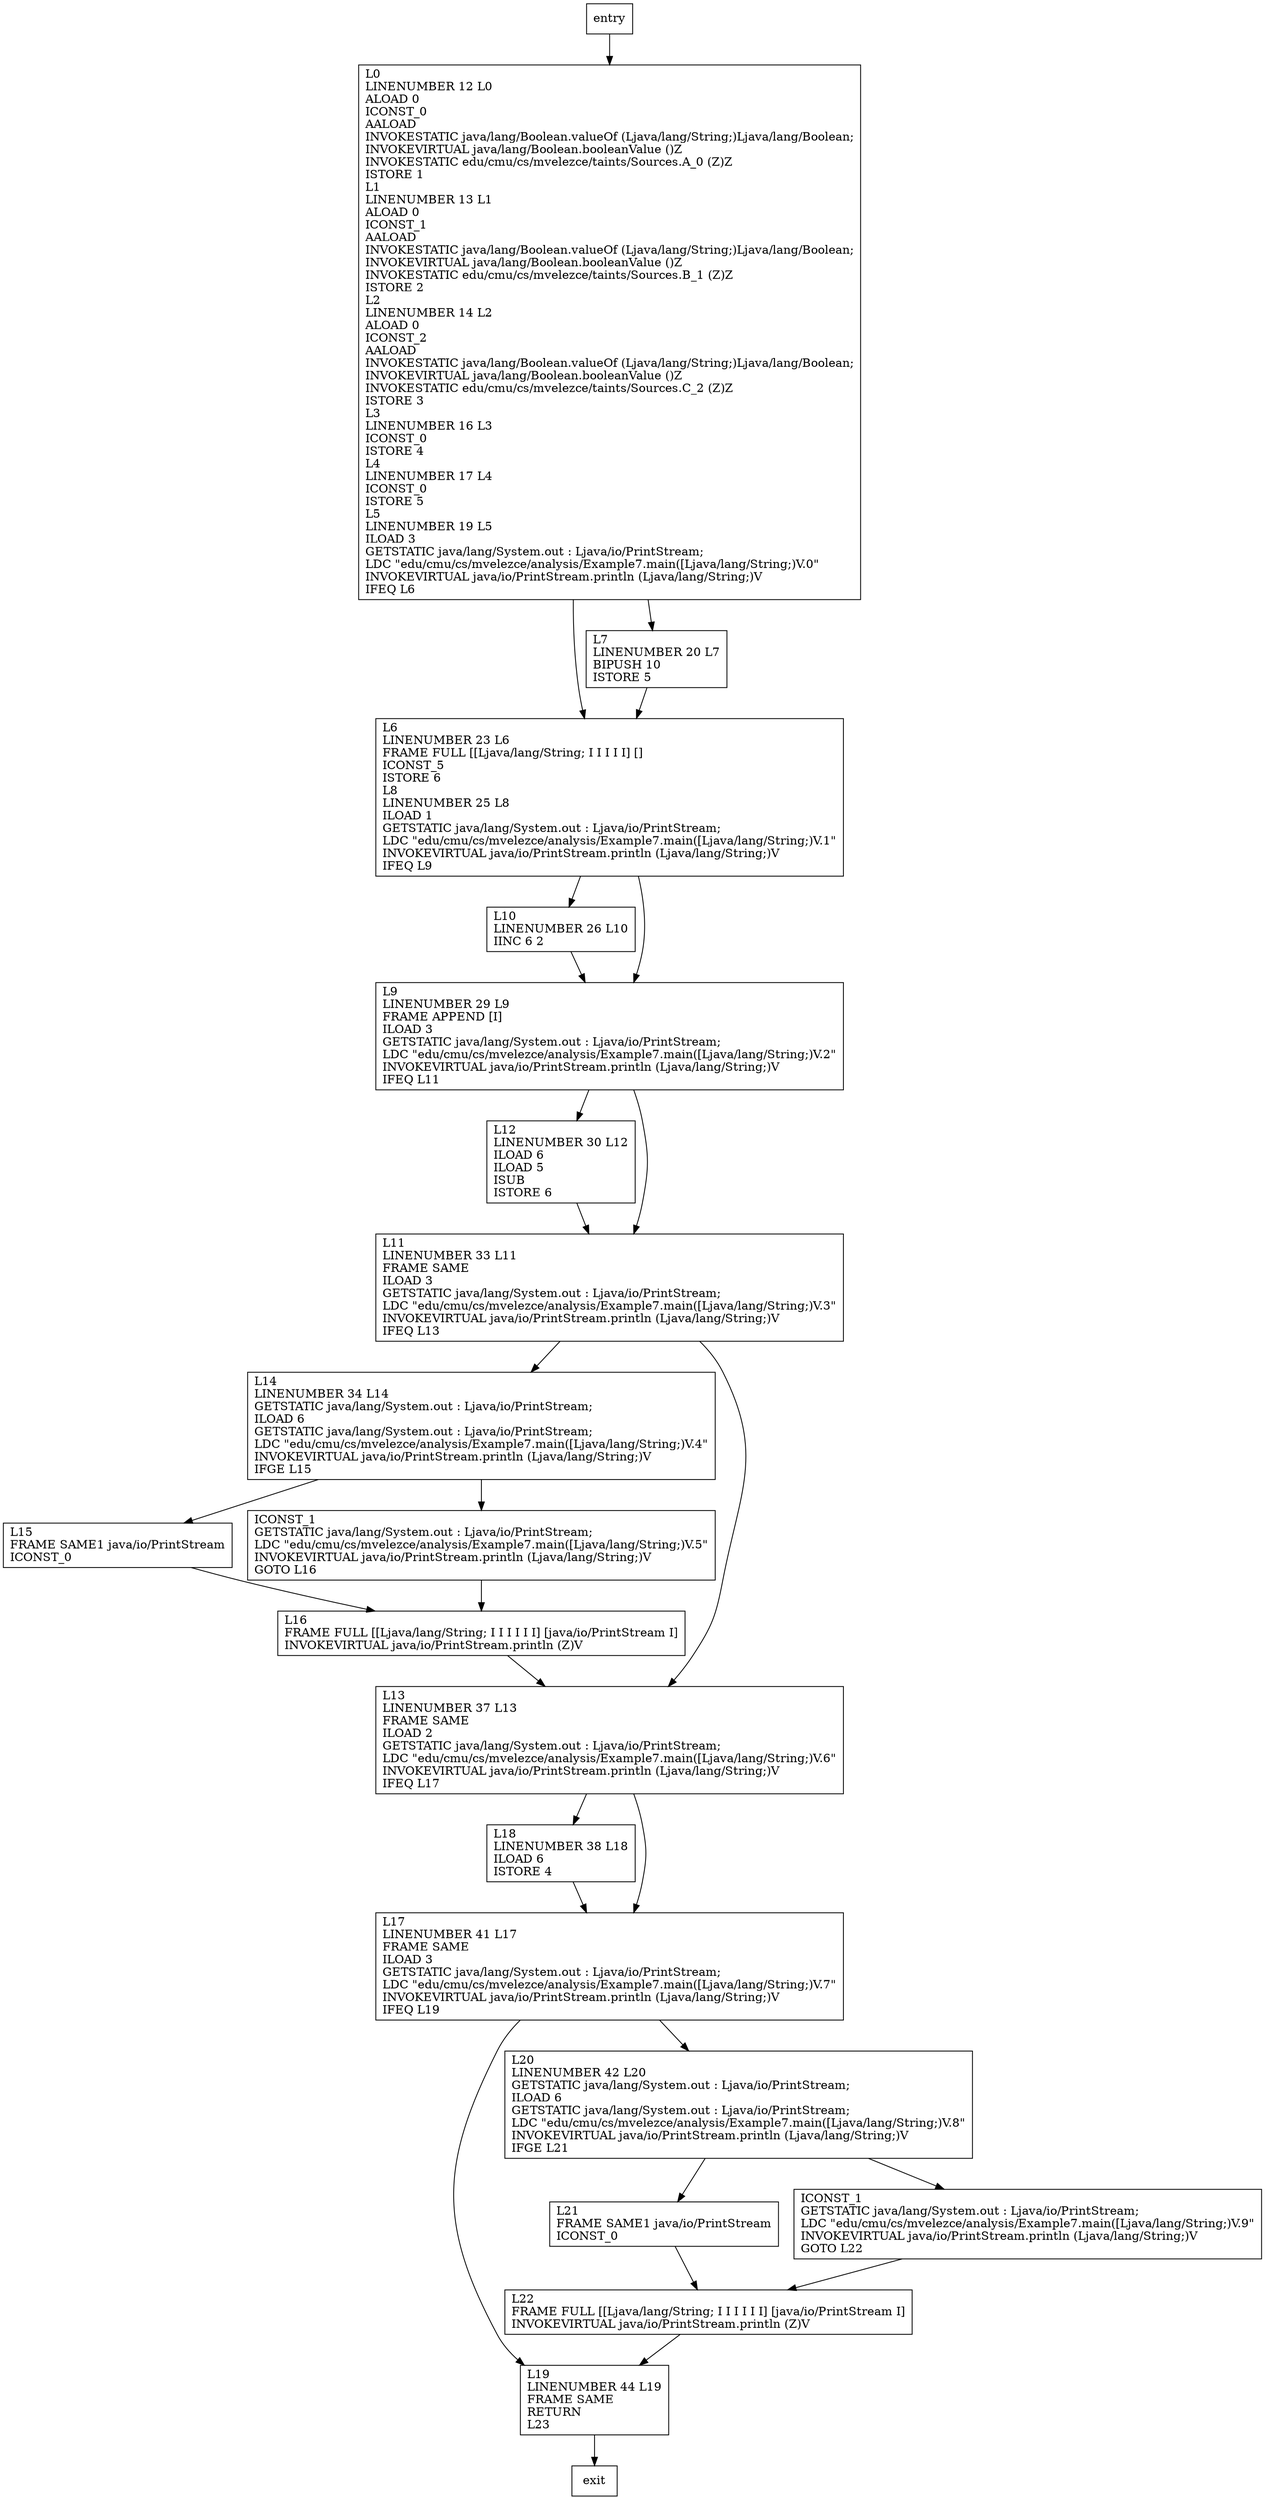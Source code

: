 digraph main {
node [shape=record];
1181947538 [label="L21\lFRAME SAME1 java/io/PrintStream\lICONST_0\l"];
1592601990 [label="L14\lLINENUMBER 34 L14\lGETSTATIC java/lang/System.out : Ljava/io/PrintStream;\lILOAD 6\lGETSTATIC java/lang/System.out : Ljava/io/PrintStream;\lLDC \"edu/cmu/cs/mvelezce/analysis/Example7.main([Ljava/lang/String;)V.4\"\lINVOKEVIRTUAL java/io/PrintStream.println (Ljava/lang/String;)V\lIFGE L15\l"];
579660439 [label="L19\lLINENUMBER 44 L19\lFRAME SAME\lRETURN\lL23\l"];
1658273453 [label="L18\lLINENUMBER 38 L18\lILOAD 6\lISTORE 4\l"];
268086000 [label="L12\lLINENUMBER 30 L12\lILOAD 6\lILOAD 5\lISUB\lISTORE 6\l"];
1010156357 [label="L6\lLINENUMBER 23 L6\lFRAME FULL [[Ljava/lang/String; I I I I I] []\lICONST_5\lISTORE 6\lL8\lLINENUMBER 25 L8\lILOAD 1\lGETSTATIC java/lang/System.out : Ljava/io/PrintStream;\lLDC \"edu/cmu/cs/mvelezce/analysis/Example7.main([Ljava/lang/String;)V.1\"\lINVOKEVIRTUAL java/io/PrintStream.println (Ljava/lang/String;)V\lIFEQ L9\l"];
504634946 [label="L17\lLINENUMBER 41 L17\lFRAME SAME\lILOAD 3\lGETSTATIC java/lang/System.out : Ljava/io/PrintStream;\lLDC \"edu/cmu/cs/mvelezce/analysis/Example7.main([Ljava/lang/String;)V.7\"\lINVOKEVIRTUAL java/io/PrintStream.println (Ljava/lang/String;)V\lIFEQ L19\l"];
2016146960 [label="ICONST_1\lGETSTATIC java/lang/System.out : Ljava/io/PrintStream;\lLDC \"edu/cmu/cs/mvelezce/analysis/Example7.main([Ljava/lang/String;)V.9\"\lINVOKEVIRTUAL java/io/PrintStream.println (Ljava/lang/String;)V\lGOTO L22\l"];
2013853240 [label="L16\lFRAME FULL [[Ljava/lang/String; I I I I I I] [java/io/PrintStream I]\lINVOKEVIRTUAL java/io/PrintStream.println (Z)V\l"];
487219656 [label="L20\lLINENUMBER 42 L20\lGETSTATIC java/lang/System.out : Ljava/io/PrintStream;\lILOAD 6\lGETSTATIC java/lang/System.out : Ljava/io/PrintStream;\lLDC \"edu/cmu/cs/mvelezce/analysis/Example7.main([Ljava/lang/String;)V.8\"\lINVOKEVIRTUAL java/io/PrintStream.println (Ljava/lang/String;)V\lIFGE L21\l"];
389519344 [label="L7\lLINENUMBER 20 L7\lBIPUSH 10\lISTORE 5\l"];
1257090913 [label="L0\lLINENUMBER 12 L0\lALOAD 0\lICONST_0\lAALOAD\lINVOKESTATIC java/lang/Boolean.valueOf (Ljava/lang/String;)Ljava/lang/Boolean;\lINVOKEVIRTUAL java/lang/Boolean.booleanValue ()Z\lINVOKESTATIC edu/cmu/cs/mvelezce/taints/Sources.A_0 (Z)Z\lISTORE 1\lL1\lLINENUMBER 13 L1\lALOAD 0\lICONST_1\lAALOAD\lINVOKESTATIC java/lang/Boolean.valueOf (Ljava/lang/String;)Ljava/lang/Boolean;\lINVOKEVIRTUAL java/lang/Boolean.booleanValue ()Z\lINVOKESTATIC edu/cmu/cs/mvelezce/taints/Sources.B_1 (Z)Z\lISTORE 2\lL2\lLINENUMBER 14 L2\lALOAD 0\lICONST_2\lAALOAD\lINVOKESTATIC java/lang/Boolean.valueOf (Ljava/lang/String;)Ljava/lang/Boolean;\lINVOKEVIRTUAL java/lang/Boolean.booleanValue ()Z\lINVOKESTATIC edu/cmu/cs/mvelezce/taints/Sources.C_2 (Z)Z\lISTORE 3\lL3\lLINENUMBER 16 L3\lICONST_0\lISTORE 4\lL4\lLINENUMBER 17 L4\lICONST_0\lISTORE 5\lL5\lLINENUMBER 19 L5\lILOAD 3\lGETSTATIC java/lang/System.out : Ljava/io/PrintStream;\lLDC \"edu/cmu/cs/mvelezce/analysis/Example7.main([Ljava/lang/String;)V.0\"\lINVOKEVIRTUAL java/io/PrintStream.println (Ljava/lang/String;)V\lIFEQ L6\l"];
869610006 [label="L13\lLINENUMBER 37 L13\lFRAME SAME\lILOAD 2\lGETSTATIC java/lang/System.out : Ljava/io/PrintStream;\lLDC \"edu/cmu/cs/mvelezce/analysis/Example7.main([Ljava/lang/String;)V.6\"\lINVOKEVIRTUAL java/io/PrintStream.println (Ljava/lang/String;)V\lIFEQ L17\l"];
1772270518 [label="L15\lFRAME SAME1 java/io/PrintStream\lICONST_0\l"];
1035363280 [label="L22\lFRAME FULL [[Ljava/lang/String; I I I I I I] [java/io/PrintStream I]\lINVOKEVIRTUAL java/io/PrintStream.println (Z)V\l"];
57151543 [label="L10\lLINENUMBER 26 L10\lIINC 6 2\l"];
1329492804 [label="ICONST_1\lGETSTATIC java/lang/System.out : Ljava/io/PrintStream;\lLDC \"edu/cmu/cs/mvelezce/analysis/Example7.main([Ljava/lang/String;)V.5\"\lINVOKEVIRTUAL java/io/PrintStream.println (Ljava/lang/String;)V\lGOTO L16\l"];
609825180 [label="L9\lLINENUMBER 29 L9\lFRAME APPEND [I]\lILOAD 3\lGETSTATIC java/lang/System.out : Ljava/io/PrintStream;\lLDC \"edu/cmu/cs/mvelezce/analysis/Example7.main([Ljava/lang/String;)V.2\"\lINVOKEVIRTUAL java/io/PrintStream.println (Ljava/lang/String;)V\lIFEQ L11\l"];
499609505 [label="L11\lLINENUMBER 33 L11\lFRAME SAME\lILOAD 3\lGETSTATIC java/lang/System.out : Ljava/io/PrintStream;\lLDC \"edu/cmu/cs/mvelezce/analysis/Example7.main([Ljava/lang/String;)V.3\"\lINVOKEVIRTUAL java/io/PrintStream.println (Ljava/lang/String;)V\lIFEQ L13\l"];
entry;
exit;
1181947538 -> 1035363280;
1592601990 -> 1772270518;
1592601990 -> 1329492804;
579660439 -> exit;
1658273453 -> 504634946;
268086000 -> 499609505;
1010156357 -> 57151543;
1010156357 -> 609825180;
504634946 -> 579660439;
504634946 -> 487219656;
2016146960 -> 1035363280;
2013853240 -> 869610006;
487219656 -> 1181947538;
487219656 -> 2016146960;
389519344 -> 1010156357;
entry -> 1257090913;
1257090913 -> 1010156357;
1257090913 -> 389519344;
869610006 -> 1658273453;
869610006 -> 504634946;
1772270518 -> 2013853240;
1035363280 -> 579660439;
57151543 -> 609825180;
1329492804 -> 2013853240;
609825180 -> 268086000;
609825180 -> 499609505;
499609505 -> 1592601990;
499609505 -> 869610006;
}
